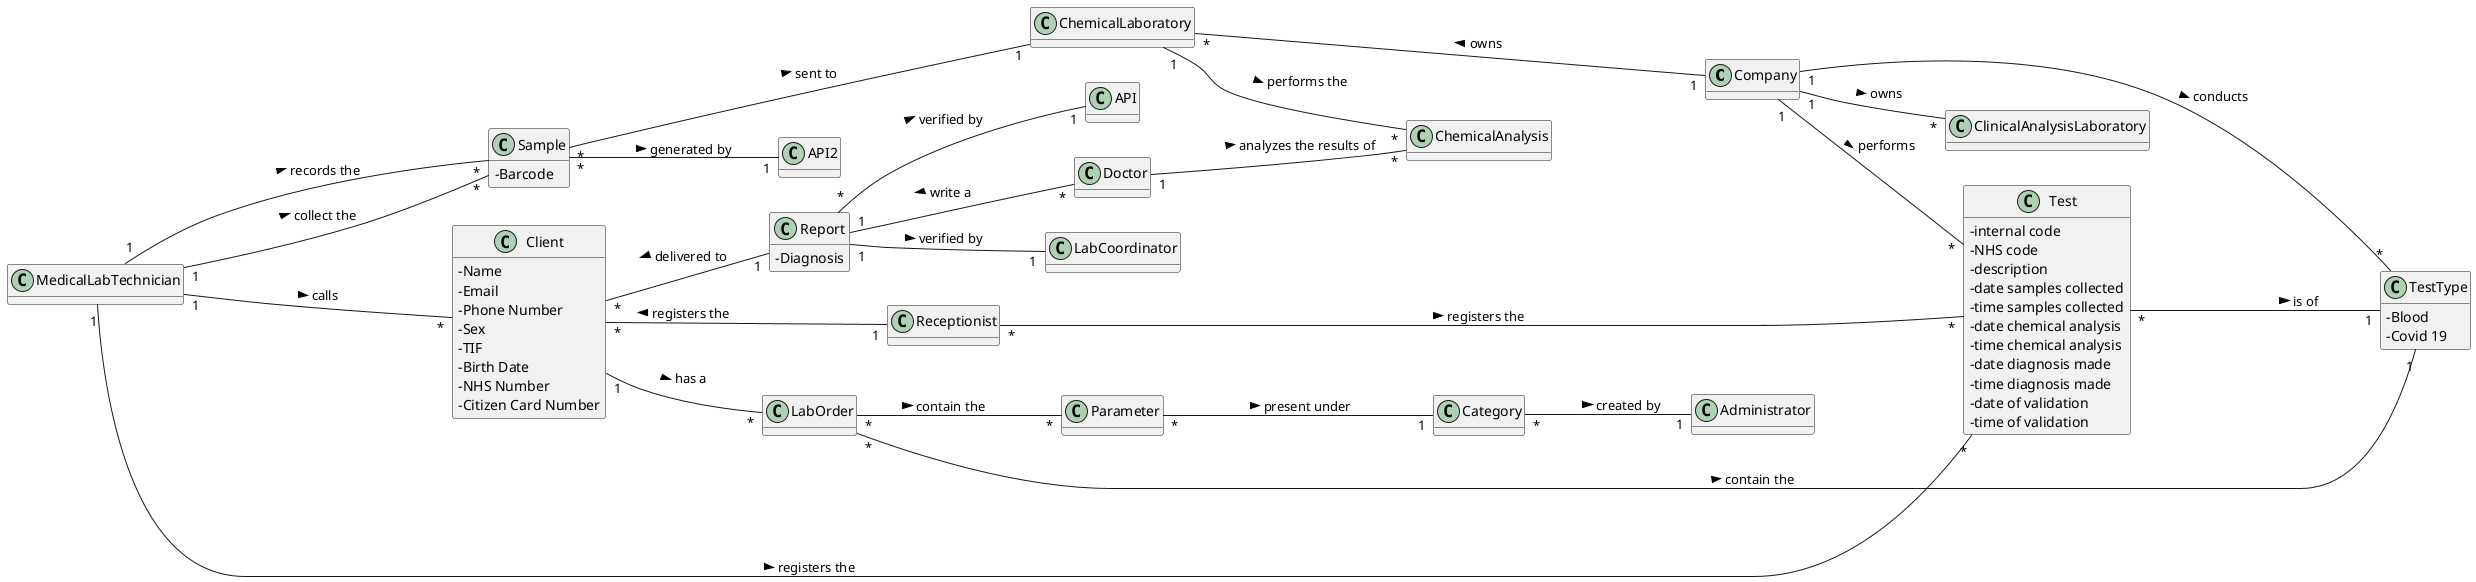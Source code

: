 @startuml
'https://plantuml.com/class-diagram

hide methods
left to right direction
skinparam classAttributeIconSize 0

class Company {

}

class Receptionist {

}

class Client {
 - Name
 - Email
 - Phone Number
 - Sex
 - TIF
 - Birth Date
 - NHS Number
 - Citizen Card Number

}

class Doctor {

}

class Administrator{

}
class LabCoordinator{
}


class LabOrder {

}

class Category {

}

class TestType {
- Blood
- Covid 19
}

class Sample {
- Barcode
}

class ChemicalLaboratory{

}

class Report {
-Diagnosis

}

class Test {
- internal code
- NHS code
- description
- date samples collected
- time samples collected
- date chemical analysis
- time chemical analysis
- date diagnosis made
- time diagnosis made
- date of validation
- time of validation
}
class Parameter {


}


class MedicalLabTechnician {

}

class ChemicalAnalysis {

}

class ClinicalAnalysisLaboratory{

}

ChemicalLaboratory "*" --- "1" Company: owns <
Company "1" -- "*" ClinicalAnalysisLaboratory: owns >
Company "1" -- "*" Test: performs >
Company "1" -- "*" TestType: conducts >
Test "*" --- "1" TestType: is of >
Receptionist "*" -- "*" Test: registers the >
LabOrder "*" ------ "1" TestType: contain the >
MedicalLabTechnician "1" -- "*" Test: registers the >
Client "1" -- "*" LabOrder: has a >
LabOrder "*" -- "*" Parameter: contain the >
Client "*" -- "1" Receptionist: registers the <
MedicalLabTechnician "1" --- "*" Client: calls >
Client "*" -- "1" Report: delivered to <
Report "1" -- "*" Doctor: write a <
Report "*" -- "1" API: verified by >
Report "1" -- "1" LabCoordinator : verified by >
Parameter "*" -- "1" Category: present under >
Category "*" -- "1" Administrator: created by >
Doctor "1" -- "*" ChemicalAnalysis: analyzes the results of >
ChemicalLaboratory "1" -- "*" ChemicalAnalysis: performs the >
MedicalLabTechnician "1" -- "*" Sample: records the >
MedicalLabTechnician "1" ---- "*" Sample: collect the >
Sample "*" -- "1" API2: generated by >
Sample "*" --- "1" ChemicalLaboratory: sent to >


@enduml